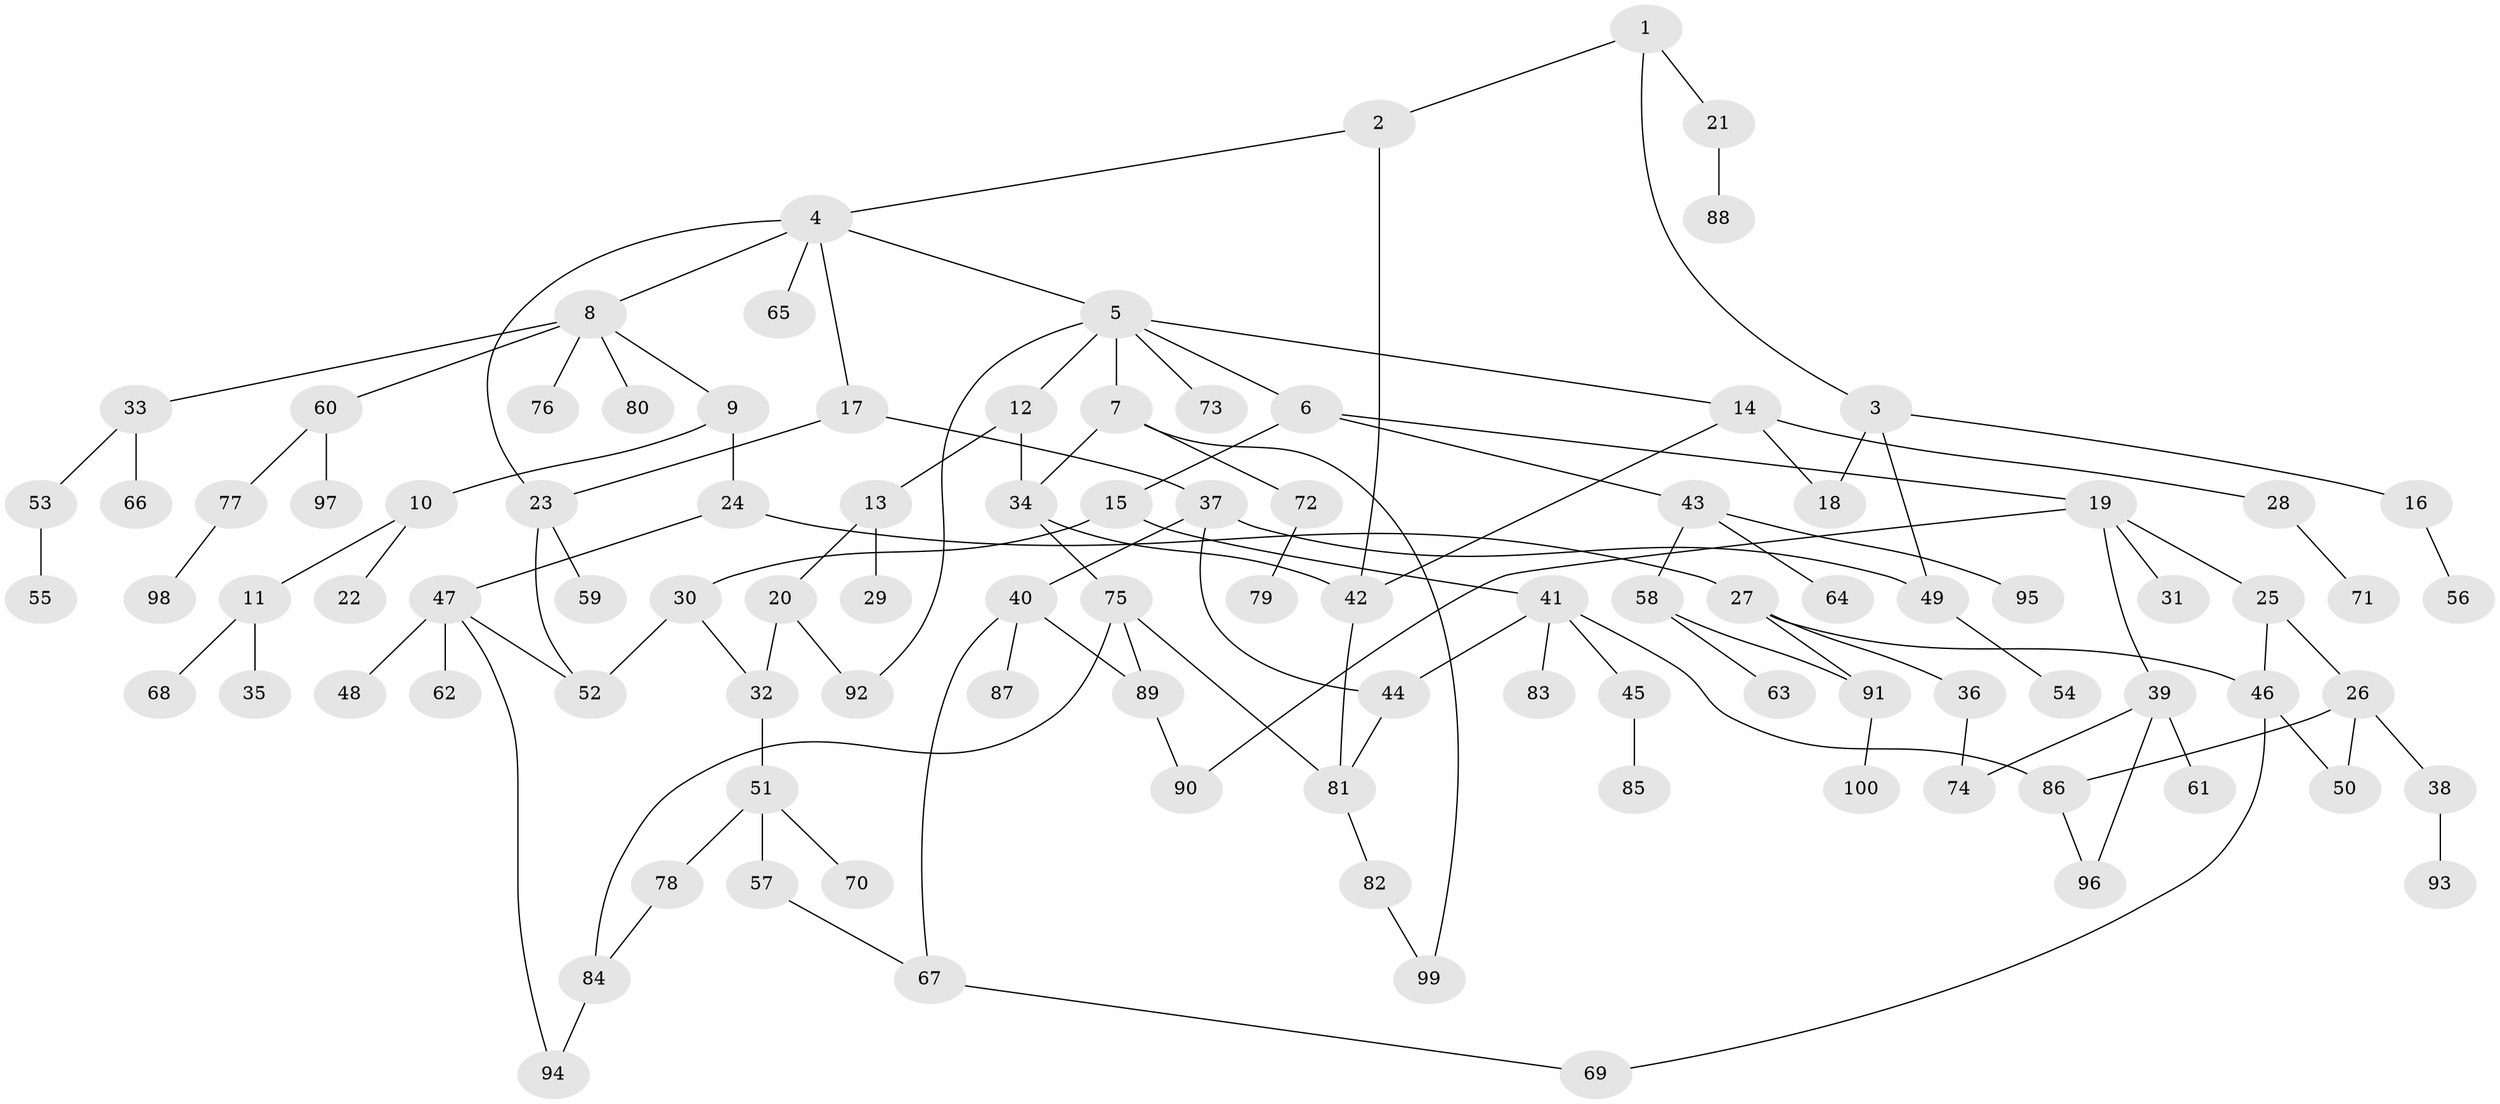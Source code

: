 // Generated by graph-tools (version 1.1) at 2025/11/02/21/25 10:11:06]
// undirected, 100 vertices, 125 edges
graph export_dot {
graph [start="1"]
  node [color=gray90,style=filled];
  1;
  2;
  3;
  4;
  5;
  6;
  7;
  8;
  9;
  10;
  11;
  12;
  13;
  14;
  15;
  16;
  17;
  18;
  19;
  20;
  21;
  22;
  23;
  24;
  25;
  26;
  27;
  28;
  29;
  30;
  31;
  32;
  33;
  34;
  35;
  36;
  37;
  38;
  39;
  40;
  41;
  42;
  43;
  44;
  45;
  46;
  47;
  48;
  49;
  50;
  51;
  52;
  53;
  54;
  55;
  56;
  57;
  58;
  59;
  60;
  61;
  62;
  63;
  64;
  65;
  66;
  67;
  68;
  69;
  70;
  71;
  72;
  73;
  74;
  75;
  76;
  77;
  78;
  79;
  80;
  81;
  82;
  83;
  84;
  85;
  86;
  87;
  88;
  89;
  90;
  91;
  92;
  93;
  94;
  95;
  96;
  97;
  98;
  99;
  100;
  1 -- 2;
  1 -- 3;
  1 -- 21;
  2 -- 4;
  2 -- 42;
  3 -- 16;
  3 -- 18;
  3 -- 49;
  4 -- 5;
  4 -- 8;
  4 -- 17;
  4 -- 23;
  4 -- 65;
  5 -- 6;
  5 -- 7;
  5 -- 12;
  5 -- 14;
  5 -- 73;
  5 -- 92;
  6 -- 15;
  6 -- 19;
  6 -- 43;
  7 -- 34;
  7 -- 72;
  7 -- 99;
  8 -- 9;
  8 -- 33;
  8 -- 60;
  8 -- 76;
  8 -- 80;
  9 -- 10;
  9 -- 24;
  10 -- 11;
  10 -- 22;
  11 -- 35;
  11 -- 68;
  12 -- 13;
  12 -- 34;
  13 -- 20;
  13 -- 29;
  14 -- 28;
  14 -- 42;
  14 -- 18;
  15 -- 30;
  15 -- 41;
  16 -- 56;
  17 -- 37;
  17 -- 23;
  19 -- 25;
  19 -- 31;
  19 -- 39;
  19 -- 90;
  20 -- 32;
  20 -- 92;
  21 -- 88;
  23 -- 59;
  23 -- 52;
  24 -- 27;
  24 -- 47;
  25 -- 26;
  25 -- 46;
  26 -- 38;
  26 -- 86;
  26 -- 50;
  27 -- 36;
  27 -- 46;
  27 -- 91;
  28 -- 71;
  30 -- 52;
  30 -- 32;
  32 -- 51;
  33 -- 53;
  33 -- 66;
  34 -- 75;
  34 -- 42;
  36 -- 74;
  37 -- 40;
  37 -- 49;
  37 -- 44;
  38 -- 93;
  39 -- 61;
  39 -- 96;
  39 -- 74;
  40 -- 67;
  40 -- 87;
  40 -- 89;
  41 -- 44;
  41 -- 45;
  41 -- 83;
  41 -- 86;
  42 -- 81;
  43 -- 58;
  43 -- 64;
  43 -- 95;
  44 -- 81;
  45 -- 85;
  46 -- 50;
  46 -- 69;
  47 -- 48;
  47 -- 52;
  47 -- 62;
  47 -- 94;
  49 -- 54;
  51 -- 57;
  51 -- 70;
  51 -- 78;
  53 -- 55;
  57 -- 67;
  58 -- 63;
  58 -- 91;
  60 -- 77;
  60 -- 97;
  67 -- 69;
  72 -- 79;
  75 -- 89;
  75 -- 84;
  75 -- 81;
  77 -- 98;
  78 -- 84;
  81 -- 82;
  82 -- 99;
  84 -- 94;
  86 -- 96;
  89 -- 90;
  91 -- 100;
}
